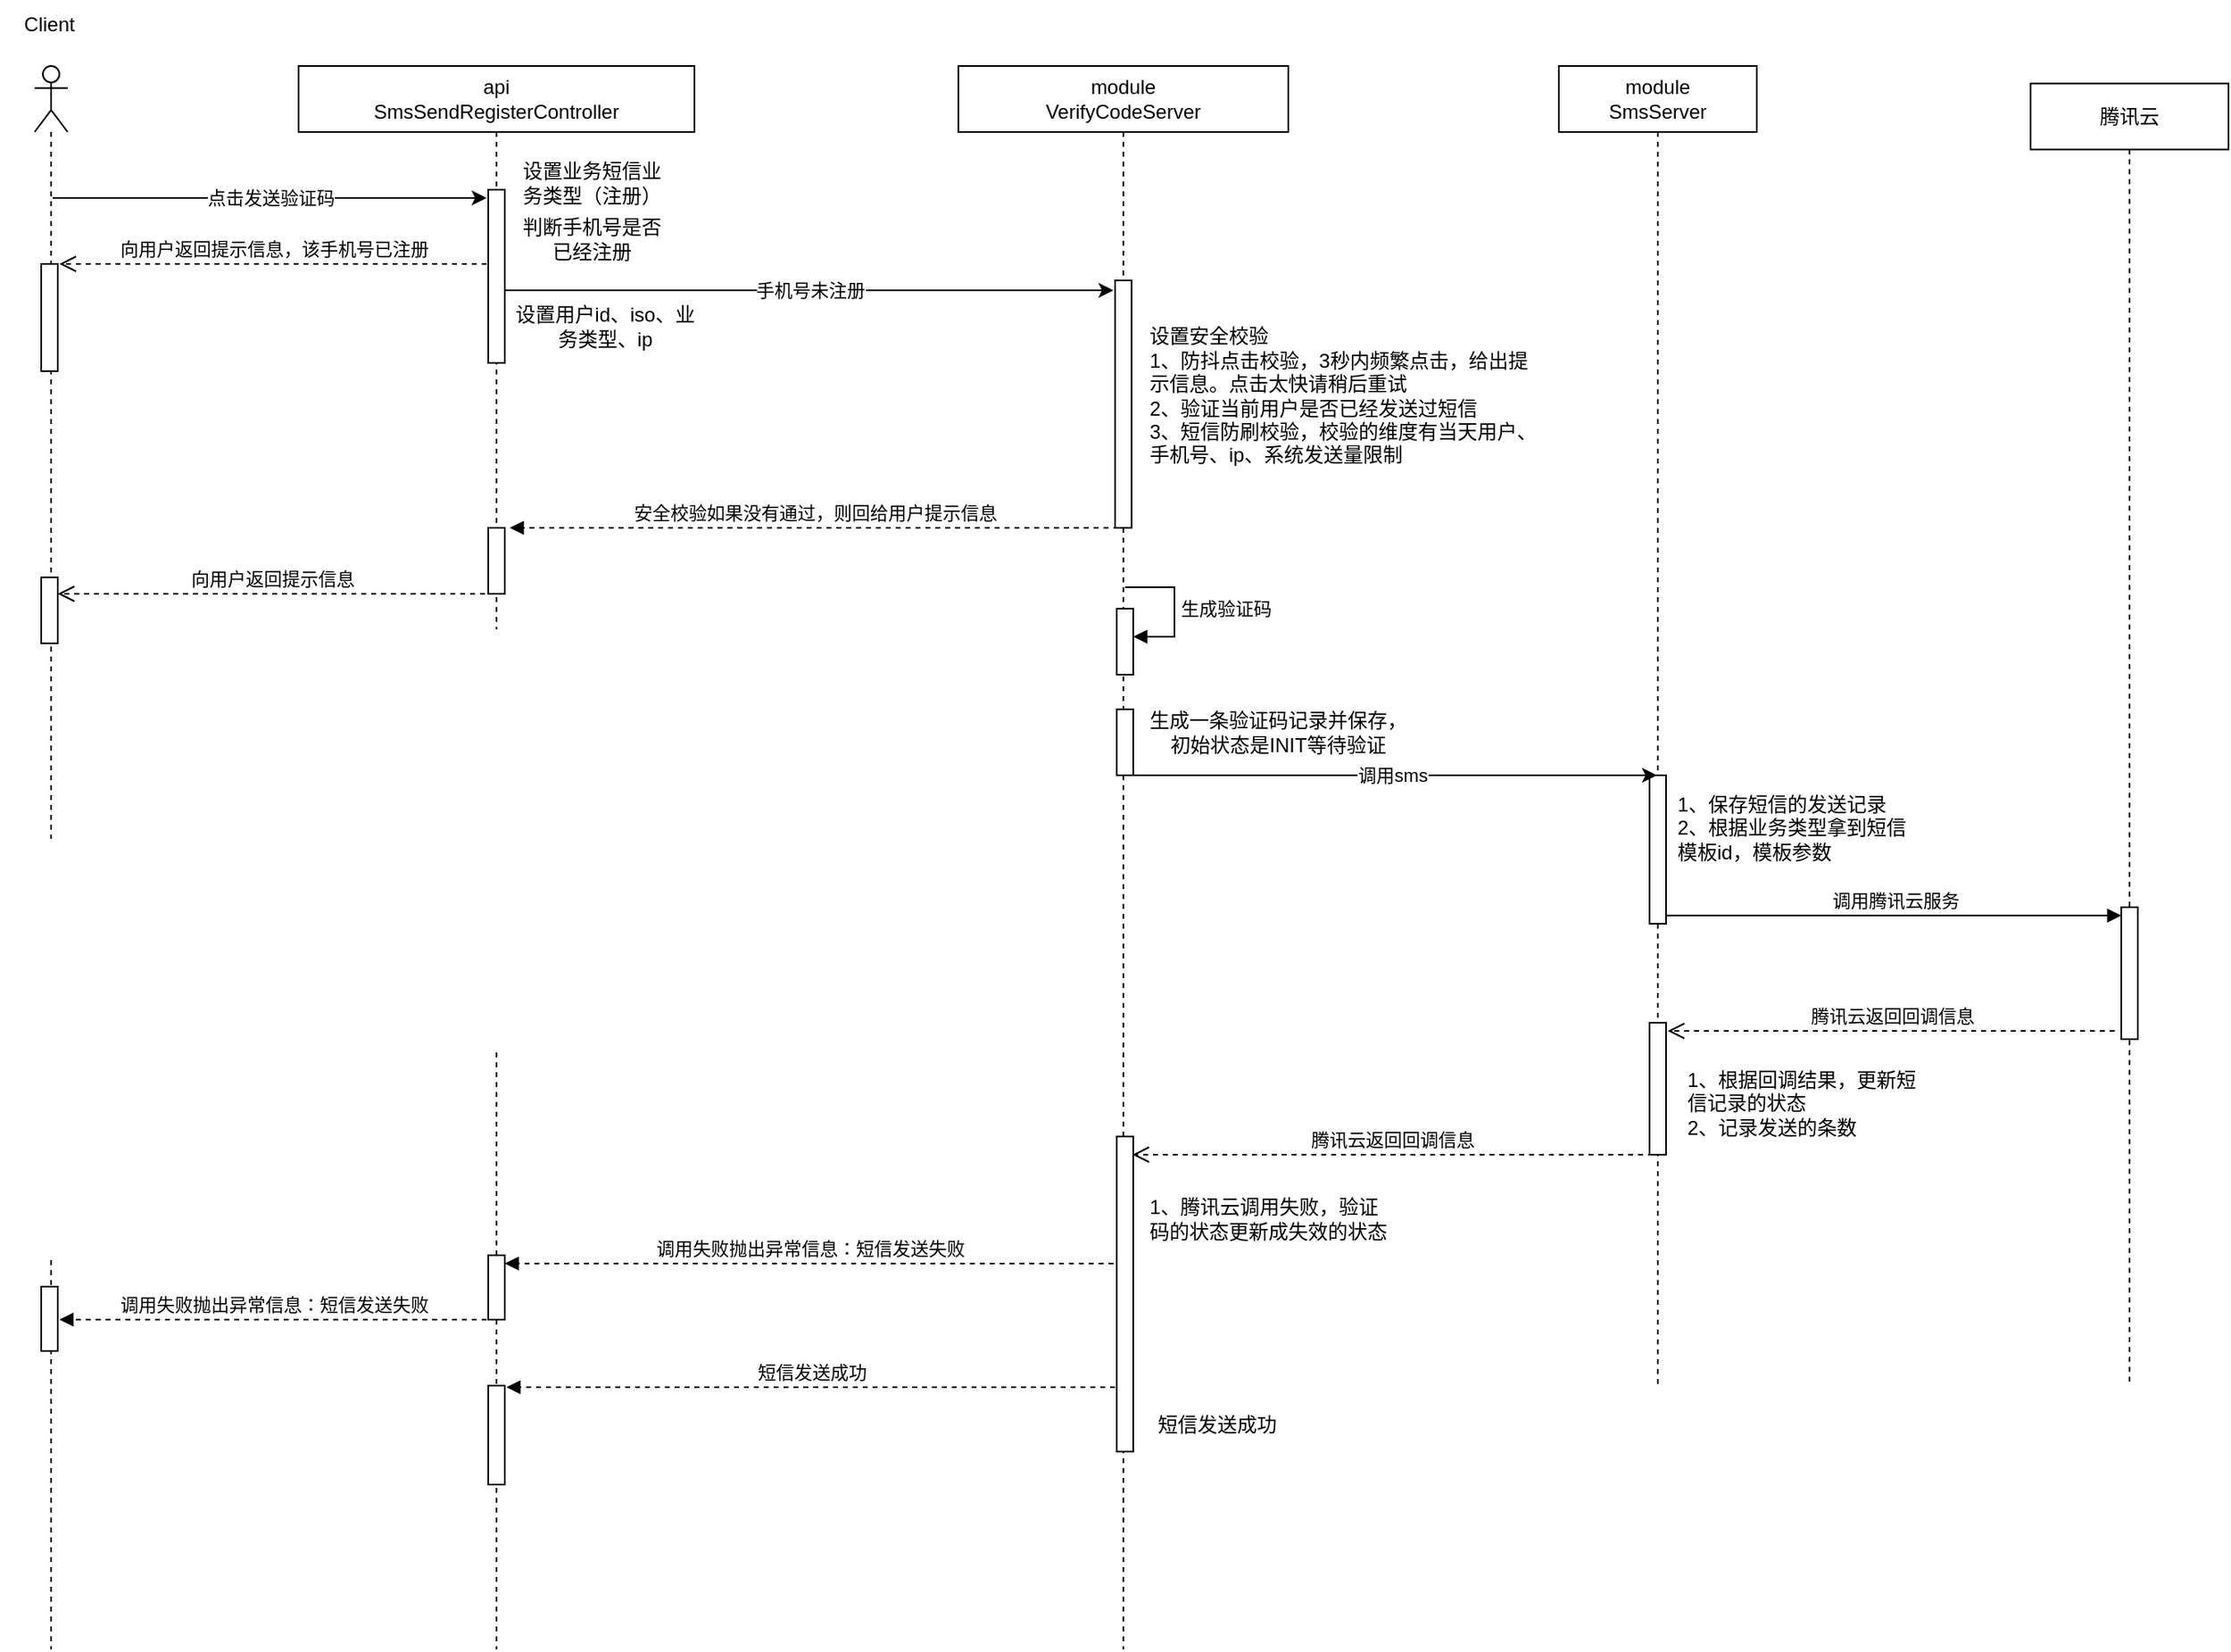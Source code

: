 <mxfile version="22.1.5" type="github">
  <diagram name="第 1 页" id="_qX5vx0WwaKs6z4QW6X0">
    <mxGraphModel dx="1050" dy="549" grid="1" gridSize="10" guides="1" tooltips="1" connect="1" arrows="1" fold="1" page="1" pageScale="1" pageWidth="827" pageHeight="1169" math="0" shadow="0">
      <root>
        <mxCell id="0" />
        <mxCell id="1" parent="0" />
        <mxCell id="xJZYCLzQnUPLsRXWI5wK-3" value="api&lt;br&gt;SmsSendRegisterController" style="shape=umlLifeline;perimeter=lifelinePerimeter;whiteSpace=wrap;html=1;container=1;dropTarget=0;collapsible=0;recursiveResize=0;outlineConnect=0;portConstraint=eastwest;newEdgeStyle={&quot;curved&quot;:0,&quot;rounded&quot;:0};" parent="1" vertex="1">
          <mxGeometry x="326" y="280" width="240" height="960" as="geometry" />
        </mxCell>
        <mxCell id="pcIeQBHsXcDPj8eYiK2b-9" value="" style="html=1;points=[[0,0,0,0,5],[0,1,0,0,-5],[1,0,0,0,5],[1,1,0,0,-5]];perimeter=orthogonalPerimeter;outlineConnect=0;targetShapes=umlLifeline;portConstraint=eastwest;newEdgeStyle={&quot;curved&quot;:0,&quot;rounded&quot;:0};" vertex="1" parent="xJZYCLzQnUPLsRXWI5wK-3">
          <mxGeometry x="115" y="75" width="10" height="105" as="geometry" />
        </mxCell>
        <mxCell id="pcIeQBHsXcDPj8eYiK2b-44" value="" style="html=1;points=[[0,0,0,0,5],[0,1,0,0,-5],[1,0,0,0,5],[1,1,0,0,-5]];perimeter=orthogonalPerimeter;outlineConnect=0;targetShapes=umlLifeline;portConstraint=eastwest;newEdgeStyle={&quot;curved&quot;:0,&quot;rounded&quot;:0};" vertex="1" parent="xJZYCLzQnUPLsRXWI5wK-3">
          <mxGeometry x="115" y="721" width="10" height="39" as="geometry" />
        </mxCell>
        <mxCell id="pcIeQBHsXcDPj8eYiK2b-48" value="" style="html=1;points=[[0,0,0,0,5],[0,1,0,0,-5],[1,0,0,0,5],[1,1,0,0,-5]];perimeter=orthogonalPerimeter;outlineConnect=0;targetShapes=umlLifeline;portConstraint=eastwest;newEdgeStyle={&quot;curved&quot;:0,&quot;rounded&quot;:0};" vertex="1" parent="xJZYCLzQnUPLsRXWI5wK-3">
          <mxGeometry x="115" y="800" width="10" height="60" as="geometry" />
        </mxCell>
        <mxCell id="pcIeQBHsXcDPj8eYiK2b-59" value="" style="html=1;points=[[0,0,0,0,5],[0,1,0,0,-5],[1,0,0,0,5],[1,1,0,0,-5]];perimeter=orthogonalPerimeter;outlineConnect=0;targetShapes=umlLifeline;portConstraint=eastwest;newEdgeStyle={&quot;curved&quot;:0,&quot;rounded&quot;:0};" vertex="1" parent="xJZYCLzQnUPLsRXWI5wK-3">
          <mxGeometry x="115" y="280" width="10" height="40" as="geometry" />
        </mxCell>
        <mxCell id="xJZYCLzQnUPLsRXWI5wK-18" value="" style="shape=umlLifeline;perimeter=lifelinePerimeter;whiteSpace=wrap;html=1;container=1;dropTarget=0;collapsible=0;recursiveResize=0;outlineConnect=0;portConstraint=eastwest;newEdgeStyle={&quot;curved&quot;:0,&quot;rounded&quot;:0};participant=umlActor;" parent="1" vertex="1">
          <mxGeometry x="166" y="280" width="20" height="960" as="geometry" />
        </mxCell>
        <mxCell id="pcIeQBHsXcDPj8eYiK2b-54" value="" style="html=1;points=[[0,0,0,0,5],[0,1,0,0,-5],[1,0,0,0,5],[1,1,0,0,-5]];perimeter=orthogonalPerimeter;outlineConnect=0;targetShapes=umlLifeline;portConstraint=eastwest;newEdgeStyle={&quot;curved&quot;:0,&quot;rounded&quot;:0};" vertex="1" parent="xJZYCLzQnUPLsRXWI5wK-18">
          <mxGeometry x="4" y="120" width="10" height="65" as="geometry" />
        </mxCell>
        <mxCell id="pcIeQBHsXcDPj8eYiK2b-57" value="" style="html=1;points=[[0,0,0,0,5],[0,1,0,0,-5],[1,0,0,0,5],[1,1,0,0,-5]];perimeter=orthogonalPerimeter;outlineConnect=0;targetShapes=umlLifeline;portConstraint=eastwest;newEdgeStyle={&quot;curved&quot;:0,&quot;rounded&quot;:0};" vertex="1" parent="xJZYCLzQnUPLsRXWI5wK-18">
          <mxGeometry x="4" y="740" width="10" height="39" as="geometry" />
        </mxCell>
        <mxCell id="pcIeQBHsXcDPj8eYiK2b-61" value="" style="html=1;points=[[0,0,0,0,5],[0,1,0,0,-5],[1,0,0,0,5],[1,1,0,0,-5]];perimeter=orthogonalPerimeter;outlineConnect=0;targetShapes=umlLifeline;portConstraint=eastwest;newEdgeStyle={&quot;curved&quot;:0,&quot;rounded&quot;:0};" vertex="1" parent="xJZYCLzQnUPLsRXWI5wK-18">
          <mxGeometry x="4" y="310" width="10" height="40" as="geometry" />
        </mxCell>
        <mxCell id="xJZYCLzQnUPLsRXWI5wK-19" value="module&lt;br&gt;VerifyCodeServer" style="shape=umlLifeline;perimeter=lifelinePerimeter;whiteSpace=wrap;html=1;container=1;dropTarget=0;collapsible=0;recursiveResize=0;outlineConnect=0;portConstraint=eastwest;newEdgeStyle={&quot;curved&quot;:0,&quot;rounded&quot;:0};" parent="1" vertex="1">
          <mxGeometry x="726" y="280" width="200" height="960" as="geometry" />
        </mxCell>
        <mxCell id="pcIeQBHsXcDPj8eYiK2b-15" value="" style="html=1;points=[[0,0,0,0,5],[0,1,0,0,-5],[1,0,0,0,5],[1,1,0,0,-5]];perimeter=orthogonalPerimeter;outlineConnect=0;targetShapes=umlLifeline;portConstraint=eastwest;newEdgeStyle={&quot;curved&quot;:0,&quot;rounded&quot;:0};" vertex="1" parent="xJZYCLzQnUPLsRXWI5wK-19">
          <mxGeometry x="95" y="130" width="10" height="150" as="geometry" />
        </mxCell>
        <mxCell id="pcIeQBHsXcDPj8eYiK2b-25" value="" style="html=1;points=[[0,0,0,0,5],[0,1,0,0,-5],[1,0,0,0,5],[1,1,0,0,-5]];perimeter=orthogonalPerimeter;outlineConnect=0;targetShapes=umlLifeline;portConstraint=eastwest;newEdgeStyle={&quot;curved&quot;:0,&quot;rounded&quot;:0};" vertex="1" parent="xJZYCLzQnUPLsRXWI5wK-19">
          <mxGeometry x="96" y="329" width="10" height="40" as="geometry" />
        </mxCell>
        <mxCell id="pcIeQBHsXcDPj8eYiK2b-26" value="生成验证码" style="html=1;align=left;spacingLeft=2;endArrow=block;rounded=0;edgeStyle=orthogonalEdgeStyle;curved=0;rounded=0;" edge="1" parent="xJZYCLzQnUPLsRXWI5wK-19">
          <mxGeometry relative="1" as="geometry">
            <mxPoint x="101" y="316" as="sourcePoint" />
            <Array as="points">
              <mxPoint x="131" y="346" />
            </Array>
            <mxPoint x="106" y="346" as="targetPoint" />
          </mxGeometry>
        </mxCell>
        <mxCell id="pcIeQBHsXcDPj8eYiK2b-28" value="" style="html=1;points=[[0,0,0,0,5],[0,1,0,0,-5],[1,0,0,0,5],[1,1,0,0,-5]];perimeter=orthogonalPerimeter;outlineConnect=0;targetShapes=umlLifeline;portConstraint=eastwest;newEdgeStyle={&quot;curved&quot;:0,&quot;rounded&quot;:0};" vertex="1" parent="xJZYCLzQnUPLsRXWI5wK-19">
          <mxGeometry x="96" y="390" width="10" height="40" as="geometry" />
        </mxCell>
        <mxCell id="pcIeQBHsXcDPj8eYiK2b-41" value="" style="html=1;points=[[0,0,0,0,5],[0,1,0,0,-5],[1,0,0,0,5],[1,1,0,0,-5]];perimeter=orthogonalPerimeter;outlineConnect=0;targetShapes=umlLifeline;portConstraint=eastwest;newEdgeStyle={&quot;curved&quot;:0,&quot;rounded&quot;:0};" vertex="1" parent="xJZYCLzQnUPLsRXWI5wK-19">
          <mxGeometry x="96" y="649" width="10" height="191" as="geometry" />
        </mxCell>
        <mxCell id="xJZYCLzQnUPLsRXWI5wK-20" value="腾讯云" style="shape=umlLifeline;perimeter=lifelinePerimeter;whiteSpace=wrap;html=1;container=1;dropTarget=0;collapsible=0;recursiveResize=0;outlineConnect=0;portConstraint=eastwest;newEdgeStyle={&quot;curved&quot;:0,&quot;rounded&quot;:0};" parent="1" vertex="1">
          <mxGeometry x="1376" y="290.65" width="120" height="789.35" as="geometry" />
        </mxCell>
        <mxCell id="pcIeQBHsXcDPj8eYiK2b-35" value="" style="html=1;points=[[0,0,0,0,5],[0,1,0,0,-5],[1,0,0,0,5],[1,1,0,0,-5]];perimeter=orthogonalPerimeter;outlineConnect=0;targetShapes=umlLifeline;portConstraint=eastwest;newEdgeStyle={&quot;curved&quot;:0,&quot;rounded&quot;:0};" vertex="1" parent="xJZYCLzQnUPLsRXWI5wK-20">
          <mxGeometry x="55" y="499.355" width="10" height="80" as="geometry" />
        </mxCell>
        <mxCell id="xJZYCLzQnUPLsRXWI5wK-21" value="module&lt;br&gt;SmsServer" style="shape=umlLifeline;perimeter=lifelinePerimeter;whiteSpace=wrap;html=1;container=1;dropTarget=0;collapsible=0;recursiveResize=0;outlineConnect=0;portConstraint=eastwest;newEdgeStyle={&quot;curved&quot;:0,&quot;rounded&quot;:0};" parent="1" vertex="1">
          <mxGeometry x="1090" y="280" width="120" height="800" as="geometry" />
        </mxCell>
        <mxCell id="pcIeQBHsXcDPj8eYiK2b-31" value="" style="html=1;points=[[0,0,0,0,5],[0,1,0,0,-5],[1,0,0,0,5],[1,1,0,0,-5]];perimeter=orthogonalPerimeter;outlineConnect=0;targetShapes=umlLifeline;portConstraint=eastwest;newEdgeStyle={&quot;curved&quot;:0,&quot;rounded&quot;:0};" vertex="1" parent="xJZYCLzQnUPLsRXWI5wK-21">
          <mxGeometry x="55" y="430" width="10" height="90" as="geometry" />
        </mxCell>
        <mxCell id="pcIeQBHsXcDPj8eYiK2b-39" value="" style="html=1;points=[[0,0,0,0,5],[0,1,0,0,-5],[1,0,0,0,5],[1,1,0,0,-5]];perimeter=orthogonalPerimeter;outlineConnect=0;targetShapes=umlLifeline;portConstraint=eastwest;newEdgeStyle={&quot;curved&quot;:0,&quot;rounded&quot;:0};" vertex="1" parent="xJZYCLzQnUPLsRXWI5wK-21">
          <mxGeometry x="55" y="580" width="10" height="80" as="geometry" />
        </mxCell>
        <mxCell id="pcIeQBHsXcDPj8eYiK2b-2" value="Client" style="text;html=1;strokeColor=none;fillColor=none;align=center;verticalAlign=middle;whiteSpace=wrap;rounded=0;" vertex="1" parent="1">
          <mxGeometry x="145" y="240" width="60" height="30" as="geometry" />
        </mxCell>
        <mxCell id="pcIeQBHsXcDPj8eYiK2b-3" value="" style="endArrow=classic;html=1;rounded=0;" edge="1" parent="1">
          <mxGeometry relative="1" as="geometry">
            <mxPoint x="177" y="360" as="sourcePoint" />
            <mxPoint x="440" y="360" as="targetPoint" />
          </mxGeometry>
        </mxCell>
        <mxCell id="pcIeQBHsXcDPj8eYiK2b-4" value="点击发送验证码" style="edgeLabel;resizable=0;html=1;align=center;verticalAlign=middle;rotation=0;" connectable="0" vertex="1" parent="pcIeQBHsXcDPj8eYiK2b-3">
          <mxGeometry relative="1" as="geometry" />
        </mxCell>
        <mxCell id="pcIeQBHsXcDPj8eYiK2b-14" value="设置业务短信业务类型（注册）" style="text;html=1;strokeColor=none;fillColor=none;align=center;verticalAlign=middle;whiteSpace=wrap;rounded=0;" vertex="1" parent="1">
          <mxGeometry x="458" y="336" width="92" height="30" as="geometry" />
        </mxCell>
        <mxCell id="pcIeQBHsXcDPj8eYiK2b-20" value="" style="endArrow=classic;html=1;rounded=0;" edge="1" parent="1">
          <mxGeometry relative="1" as="geometry">
            <mxPoint x="451" y="416" as="sourcePoint" />
            <mxPoint x="820" y="416" as="targetPoint" />
          </mxGeometry>
        </mxCell>
        <mxCell id="pcIeQBHsXcDPj8eYiK2b-21" value="手机号未注册" style="edgeLabel;resizable=0;html=1;align=center;verticalAlign=middle;rotation=0;" connectable="0" vertex="1" parent="pcIeQBHsXcDPj8eYiK2b-20">
          <mxGeometry relative="1" as="geometry" />
        </mxCell>
        <mxCell id="pcIeQBHsXcDPj8eYiK2b-22" value="设置安全校验&lt;br&gt;1、防抖点击校验，3秒内频繁点击，给出提示信息。点击太快请稍后重试&lt;br&gt;2、验证当前用户是否已经发送过短信&lt;br&gt;3、短信防刷校验，校验的维度有当天用户、手机号、ip、系统发送量限制" style="text;html=1;strokeColor=none;fillColor=none;align=left;verticalAlign=middle;whiteSpace=wrap;rounded=0;" vertex="1" parent="1">
          <mxGeometry x="840" y="420" width="240" height="120" as="geometry" />
        </mxCell>
        <mxCell id="pcIeQBHsXcDPj8eYiK2b-30" value="生成一条验证码记录并保存，初始状态是INIT等待验证" style="text;html=1;strokeColor=none;fillColor=none;align=center;verticalAlign=middle;whiteSpace=wrap;rounded=0;" vertex="1" parent="1">
          <mxGeometry x="840" y="669" width="160" height="30" as="geometry" />
        </mxCell>
        <mxCell id="pcIeQBHsXcDPj8eYiK2b-32" value="" style="endArrow=classic;html=1;rounded=0;" edge="1" parent="1" target="xJZYCLzQnUPLsRXWI5wK-21">
          <mxGeometry relative="1" as="geometry">
            <mxPoint x="827" y="710" as="sourcePoint" />
            <mxPoint x="1104.5" y="710" as="targetPoint" />
          </mxGeometry>
        </mxCell>
        <mxCell id="pcIeQBHsXcDPj8eYiK2b-33" value="调用sms" style="edgeLabel;resizable=0;html=1;align=center;verticalAlign=middle;rotation=0;" connectable="0" vertex="1" parent="pcIeQBHsXcDPj8eYiK2b-32">
          <mxGeometry relative="1" as="geometry" />
        </mxCell>
        <mxCell id="pcIeQBHsXcDPj8eYiK2b-34" value="1、保存短信的发送记录&lt;br&gt;2、根据业务类型拿到短信模板id，模板参数" style="text;html=1;strokeColor=none;fillColor=none;align=left;verticalAlign=middle;whiteSpace=wrap;rounded=0;" vertex="1" parent="1">
          <mxGeometry x="1160" y="713" width="150" height="57" as="geometry" />
        </mxCell>
        <mxCell id="pcIeQBHsXcDPj8eYiK2b-36" value="调用腾讯云服务" style="html=1;verticalAlign=bottom;endArrow=block;curved=0;rounded=0;entryX=0;entryY=0;entryDx=0;entryDy=5;" edge="1" target="pcIeQBHsXcDPj8eYiK2b-35" parent="1" source="pcIeQBHsXcDPj8eYiK2b-31">
          <mxGeometry x="0.002" relative="1" as="geometry">
            <mxPoint x="1361" y="795" as="sourcePoint" />
            <mxPoint as="offset" />
          </mxGeometry>
        </mxCell>
        <mxCell id="pcIeQBHsXcDPj8eYiK2b-37" value="腾讯云返回回调信息" style="html=1;verticalAlign=bottom;endArrow=open;dashed=1;endSize=8;curved=0;rounded=0;exitX=0;exitY=1;exitDx=0;exitDy=-5;" edge="1" parent="1">
          <mxGeometry relative="1" as="geometry">
            <mxPoint x="1156" y="865" as="targetPoint" />
            <mxPoint x="1427" y="865" as="sourcePoint" />
          </mxGeometry>
        </mxCell>
        <mxCell id="pcIeQBHsXcDPj8eYiK2b-40" value="1、根据回调结果，更新短信记录的状态&lt;br&gt;2、记录发送的条数" style="text;html=1;strokeColor=none;fillColor=none;align=left;verticalAlign=middle;whiteSpace=wrap;rounded=0;" vertex="1" parent="1">
          <mxGeometry x="1166" y="880" width="150" height="57" as="geometry" />
        </mxCell>
        <mxCell id="pcIeQBHsXcDPj8eYiK2b-42" value="腾讯云返回回调信息" style="html=1;verticalAlign=bottom;endArrow=open;dashed=1;endSize=8;curved=0;rounded=0;exitX=0;exitY=1;exitDx=0;exitDy=-5;" edge="1" parent="1">
          <mxGeometry relative="1" as="geometry">
            <mxPoint x="831.5" y="940" as="targetPoint" />
            <mxPoint x="1147" y="940" as="sourcePoint" />
          </mxGeometry>
        </mxCell>
        <mxCell id="pcIeQBHsXcDPj8eYiK2b-43" value="1、腾讯云调用失败，验证码的状态更新成失效的状态" style="text;html=1;strokeColor=none;fillColor=none;align=left;verticalAlign=middle;whiteSpace=wrap;rounded=0;" vertex="1" parent="1">
          <mxGeometry x="840" y="950" width="150" height="57" as="geometry" />
        </mxCell>
        <mxCell id="pcIeQBHsXcDPj8eYiK2b-45" value="调用失败抛出异常信息：短信发送失败" style="html=1;verticalAlign=bottom;endArrow=block;curved=0;rounded=0;entryX=1;entryY=0;entryDx=0;entryDy=5;dashed=1;" edge="1" target="pcIeQBHsXcDPj8eYiK2b-44" parent="1">
          <mxGeometry relative="1" as="geometry">
            <mxPoint x="820" y="1006" as="sourcePoint" />
          </mxGeometry>
        </mxCell>
        <mxCell id="pcIeQBHsXcDPj8eYiK2b-50" value="短信发送成功" style="html=1;verticalAlign=bottom;endArrow=block;curved=0;rounded=0;entryX=1;entryY=0;entryDx=0;entryDy=5;dashed=1;" edge="1" parent="1">
          <mxGeometry relative="1" as="geometry">
            <mxPoint x="821" y="1081" as="sourcePoint" />
            <mxPoint x="452" y="1081" as="targetPoint" />
          </mxGeometry>
        </mxCell>
        <mxCell id="pcIeQBHsXcDPj8eYiK2b-51" value="短信发送成功" style="text;html=1;strokeColor=none;fillColor=none;align=left;verticalAlign=middle;whiteSpace=wrap;rounded=0;" vertex="1" parent="1">
          <mxGeometry x="845" y="1080" width="150" height="47" as="geometry" />
        </mxCell>
        <mxCell id="pcIeQBHsXcDPj8eYiK2b-52" value="判断手机号是否已经注册" style="text;html=1;strokeColor=none;fillColor=none;align=center;verticalAlign=middle;whiteSpace=wrap;rounded=0;" vertex="1" parent="1">
          <mxGeometry x="458" y="370" width="92" height="30" as="geometry" />
        </mxCell>
        <mxCell id="pcIeQBHsXcDPj8eYiK2b-55" value="向用户返回提示信息，该手机号已注册" style="html=1;verticalAlign=bottom;endArrow=open;dashed=1;endSize=8;curved=0;rounded=0;" edge="1" parent="1">
          <mxGeometry relative="1" as="geometry">
            <mxPoint x="440" y="400" as="sourcePoint" />
            <mxPoint x="181" y="400" as="targetPoint" />
          </mxGeometry>
        </mxCell>
        <mxCell id="pcIeQBHsXcDPj8eYiK2b-56" value="设置用户id、iso、业务类型、ip" style="text;html=1;strokeColor=none;fillColor=none;align=center;verticalAlign=middle;whiteSpace=wrap;rounded=0;" vertex="1" parent="1">
          <mxGeometry x="454" y="423" width="116" height="30" as="geometry" />
        </mxCell>
        <mxCell id="pcIeQBHsXcDPj8eYiK2b-58" value="调用失败抛出异常信息：短信发送失败" style="html=1;verticalAlign=bottom;endArrow=block;curved=0;rounded=0;entryX=1;entryY=0;entryDx=0;entryDy=5;dashed=1;" edge="1" parent="1">
          <mxGeometry relative="1" as="geometry">
            <mxPoint x="440" y="1040" as="sourcePoint" />
            <mxPoint x="181" y="1040" as="targetPoint" />
          </mxGeometry>
        </mxCell>
        <mxCell id="pcIeQBHsXcDPj8eYiK2b-60" value="安全校验如果没有通过，则回给用户提示信息" style="html=1;verticalAlign=bottom;endArrow=block;curved=0;rounded=0;entryX=1;entryY=0;entryDx=0;entryDy=5;dashed=1;" edge="1" parent="1">
          <mxGeometry relative="1" as="geometry">
            <mxPoint x="823" y="560" as="sourcePoint" />
            <mxPoint x="454" y="560" as="targetPoint" />
          </mxGeometry>
        </mxCell>
        <mxCell id="pcIeQBHsXcDPj8eYiK2b-62" value="向用户返回提示信息" style="html=1;verticalAlign=bottom;endArrow=open;dashed=1;endSize=8;curved=0;rounded=0;" edge="1" parent="1">
          <mxGeometry relative="1" as="geometry">
            <mxPoint x="439" y="600" as="sourcePoint" />
            <mxPoint x="180" y="600" as="targetPoint" />
          </mxGeometry>
        </mxCell>
      </root>
    </mxGraphModel>
  </diagram>
</mxfile>
